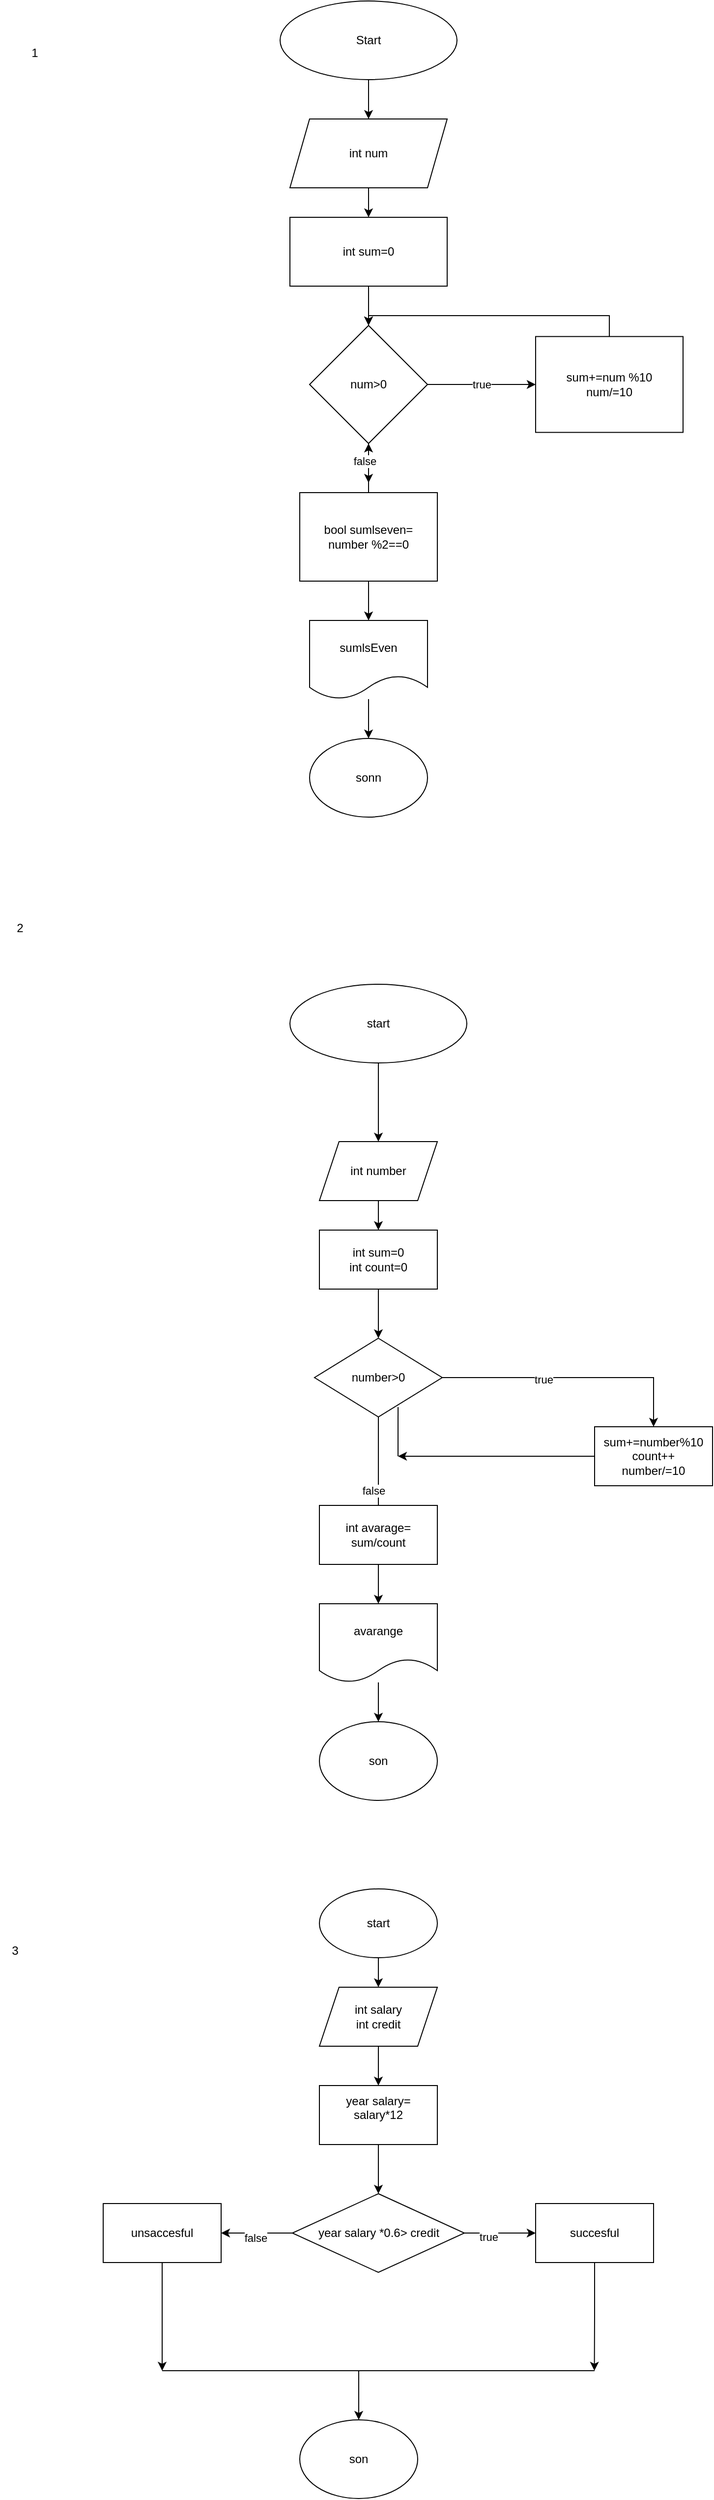 <mxfile version="24.7.17">
  <diagram name="Page-1" id="Hju3Sf6a6cfFrD0-VGYq">
    <mxGraphModel dx="836" dy="434" grid="1" gridSize="10" guides="1" tooltips="1" connect="1" arrows="1" fold="1" page="1" pageScale="1" pageWidth="850" pageHeight="1100" math="0" shadow="0">
      <root>
        <mxCell id="0" />
        <mxCell id="1" parent="0" />
        <mxCell id="AuH7G92Ql4pjoIf0qaPo-2" style="edgeStyle=orthogonalEdgeStyle;rounded=0;orthogonalLoop=1;jettySize=auto;html=1;" edge="1" parent="1" source="AuH7G92Ql4pjoIf0qaPo-1" target="AuH7G92Ql4pjoIf0qaPo-3">
          <mxGeometry relative="1" as="geometry">
            <mxPoint x="410" y="150" as="targetPoint" />
          </mxGeometry>
        </mxCell>
        <mxCell id="AuH7G92Ql4pjoIf0qaPo-18" value="" style="edgeStyle=orthogonalEdgeStyle;rounded=0;orthogonalLoop=1;jettySize=auto;html=1;" edge="1" parent="1" source="AuH7G92Ql4pjoIf0qaPo-17" target="AuH7G92Ql4pjoIf0qaPo-8">
          <mxGeometry relative="1" as="geometry" />
        </mxCell>
        <mxCell id="AuH7G92Ql4pjoIf0qaPo-21" value="" style="edgeStyle=orthogonalEdgeStyle;rounded=0;orthogonalLoop=1;jettySize=auto;html=1;" edge="1" parent="1" source="AuH7G92Ql4pjoIf0qaPo-17" target="AuH7G92Ql4pjoIf0qaPo-20">
          <mxGeometry relative="1" as="geometry" />
        </mxCell>
        <mxCell id="AuH7G92Ql4pjoIf0qaPo-17" value="bool sumlseven=&lt;div&gt;number %2==0&lt;/div&gt;" style="rounded=0;whiteSpace=wrap;html=1;" vertex="1" parent="1">
          <mxGeometry x="340" y="530" width="140" height="90" as="geometry" />
        </mxCell>
        <mxCell id="AuH7G92Ql4pjoIf0qaPo-1" value="Start" style="ellipse;whiteSpace=wrap;html=1;" vertex="1" parent="1">
          <mxGeometry x="320" y="30" width="180" height="80" as="geometry" />
        </mxCell>
        <mxCell id="AuH7G92Ql4pjoIf0qaPo-4" style="edgeStyle=orthogonalEdgeStyle;rounded=0;orthogonalLoop=1;jettySize=auto;html=1;" edge="1" parent="1" source="AuH7G92Ql4pjoIf0qaPo-3" target="AuH7G92Ql4pjoIf0qaPo-5">
          <mxGeometry relative="1" as="geometry">
            <mxPoint x="410" y="270" as="targetPoint" />
          </mxGeometry>
        </mxCell>
        <mxCell id="AuH7G92Ql4pjoIf0qaPo-3" value="int num" style="shape=parallelogram;perimeter=parallelogramPerimeter;whiteSpace=wrap;html=1;fixedSize=1;" vertex="1" parent="1">
          <mxGeometry x="330" y="150" width="160" height="70" as="geometry" />
        </mxCell>
        <mxCell id="AuH7G92Ql4pjoIf0qaPo-7" style="edgeStyle=orthogonalEdgeStyle;rounded=0;orthogonalLoop=1;jettySize=auto;html=1;" edge="1" parent="1" source="AuH7G92Ql4pjoIf0qaPo-5" target="AuH7G92Ql4pjoIf0qaPo-8">
          <mxGeometry relative="1" as="geometry">
            <mxPoint x="410" y="360" as="targetPoint" />
          </mxGeometry>
        </mxCell>
        <mxCell id="AuH7G92Ql4pjoIf0qaPo-5" value="int sum=0" style="rounded=0;whiteSpace=wrap;html=1;" vertex="1" parent="1">
          <mxGeometry x="330" y="250" width="160" height="70" as="geometry" />
        </mxCell>
        <mxCell id="AuH7G92Ql4pjoIf0qaPo-9" value="true" style="edgeStyle=orthogonalEdgeStyle;rounded=0;orthogonalLoop=1;jettySize=auto;html=1;" edge="1" parent="1" source="AuH7G92Ql4pjoIf0qaPo-8" target="AuH7G92Ql4pjoIf0qaPo-10">
          <mxGeometry relative="1" as="geometry">
            <mxPoint x="560" y="415" as="targetPoint" />
          </mxGeometry>
        </mxCell>
        <mxCell id="AuH7G92Ql4pjoIf0qaPo-16" style="edgeStyle=orthogonalEdgeStyle;rounded=0;orthogonalLoop=1;jettySize=auto;html=1;" edge="1" parent="1" source="AuH7G92Ql4pjoIf0qaPo-8">
          <mxGeometry relative="1" as="geometry">
            <mxPoint x="410" y="520" as="targetPoint" />
          </mxGeometry>
        </mxCell>
        <mxCell id="AuH7G92Ql4pjoIf0qaPo-19" value="false" style="edgeLabel;html=1;align=center;verticalAlign=middle;resizable=0;points=[];" vertex="1" connectable="0" parent="AuH7G92Ql4pjoIf0qaPo-16">
          <mxGeometry x="-0.029" y="-2" relative="1" as="geometry">
            <mxPoint x="-2" y="-2" as="offset" />
          </mxGeometry>
        </mxCell>
        <mxCell id="AuH7G92Ql4pjoIf0qaPo-8" value="num&amp;gt;0" style="rhombus;whiteSpace=wrap;html=1;direction=south;" vertex="1" parent="1">
          <mxGeometry x="350" y="360" width="120" height="120" as="geometry" />
        </mxCell>
        <mxCell id="AuH7G92Ql4pjoIf0qaPo-22" style="edgeStyle=orthogonalEdgeStyle;rounded=0;orthogonalLoop=1;jettySize=auto;html=1;" edge="1" parent="1" source="AuH7G92Ql4pjoIf0qaPo-10" target="AuH7G92Ql4pjoIf0qaPo-8">
          <mxGeometry relative="1" as="geometry">
            <Array as="points">
              <mxPoint x="655" y="350" />
              <mxPoint x="410" y="350" />
            </Array>
          </mxGeometry>
        </mxCell>
        <mxCell id="AuH7G92Ql4pjoIf0qaPo-10" value="sum+=num %10&lt;div&gt;num/=10&lt;/div&gt;" style="rounded=0;whiteSpace=wrap;html=1;" vertex="1" parent="1">
          <mxGeometry x="580" y="371.25" width="150" height="97.5" as="geometry" />
        </mxCell>
        <mxCell id="AuH7G92Ql4pjoIf0qaPo-24" value="" style="edgeStyle=orthogonalEdgeStyle;rounded=0;orthogonalLoop=1;jettySize=auto;html=1;" edge="1" parent="1" source="AuH7G92Ql4pjoIf0qaPo-20" target="AuH7G92Ql4pjoIf0qaPo-23">
          <mxGeometry relative="1" as="geometry" />
        </mxCell>
        <mxCell id="AuH7G92Ql4pjoIf0qaPo-20" value="sumlsEven" style="shape=document;whiteSpace=wrap;html=1;boundedLbl=1;" vertex="1" parent="1">
          <mxGeometry x="350" y="660" width="120" height="80" as="geometry" />
        </mxCell>
        <mxCell id="AuH7G92Ql4pjoIf0qaPo-23" value="sonn" style="ellipse;whiteSpace=wrap;html=1;" vertex="1" parent="1">
          <mxGeometry x="350" y="780" width="120" height="80" as="geometry" />
        </mxCell>
        <mxCell id="AuH7G92Ql4pjoIf0qaPo-25" value="1" style="text;html=1;align=center;verticalAlign=middle;resizable=0;points=[];autosize=1;strokeColor=none;fillColor=none;" vertex="1" parent="1">
          <mxGeometry x="55" y="68" width="30" height="30" as="geometry" />
        </mxCell>
        <mxCell id="AuH7G92Ql4pjoIf0qaPo-26" value="2" style="text;html=1;align=center;verticalAlign=middle;resizable=0;points=[];autosize=1;strokeColor=none;fillColor=none;" vertex="1" parent="1">
          <mxGeometry x="40" y="958" width="30" height="30" as="geometry" />
        </mxCell>
        <mxCell id="AuH7G92Ql4pjoIf0qaPo-29" style="edgeStyle=orthogonalEdgeStyle;rounded=0;orthogonalLoop=1;jettySize=auto;html=1;exitX=0.5;exitY=1;exitDx=0;exitDy=0;entryX=0.5;entryY=0;entryDx=0;entryDy=0;" edge="1" parent="1" source="AuH7G92Ql4pjoIf0qaPo-27" target="AuH7G92Ql4pjoIf0qaPo-28">
          <mxGeometry relative="1" as="geometry" />
        </mxCell>
        <mxCell id="AuH7G92Ql4pjoIf0qaPo-27" value="start" style="ellipse;whiteSpace=wrap;html=1;" vertex="1" parent="1">
          <mxGeometry x="330" y="1030" width="180" height="80" as="geometry" />
        </mxCell>
        <mxCell id="AuH7G92Ql4pjoIf0qaPo-30" style="edgeStyle=orthogonalEdgeStyle;rounded=0;orthogonalLoop=1;jettySize=auto;html=1;" edge="1" parent="1" source="AuH7G92Ql4pjoIf0qaPo-28" target="AuH7G92Ql4pjoIf0qaPo-31">
          <mxGeometry relative="1" as="geometry">
            <mxPoint x="420" y="1310.0" as="targetPoint" />
          </mxGeometry>
        </mxCell>
        <mxCell id="AuH7G92Ql4pjoIf0qaPo-28" value="int number" style="shape=parallelogram;perimeter=parallelogramPerimeter;whiteSpace=wrap;html=1;fixedSize=1;" vertex="1" parent="1">
          <mxGeometry x="360" y="1190" width="120" height="60" as="geometry" />
        </mxCell>
        <mxCell id="AuH7G92Ql4pjoIf0qaPo-32" style="edgeStyle=orthogonalEdgeStyle;rounded=0;orthogonalLoop=1;jettySize=auto;html=1;" edge="1" parent="1" source="AuH7G92Ql4pjoIf0qaPo-31" target="AuH7G92Ql4pjoIf0qaPo-33">
          <mxGeometry relative="1" as="geometry">
            <mxPoint x="420" y="1390" as="targetPoint" />
          </mxGeometry>
        </mxCell>
        <mxCell id="AuH7G92Ql4pjoIf0qaPo-31" value="int sum=0&lt;div&gt;int count=0&lt;/div&gt;" style="rounded=0;whiteSpace=wrap;html=1;" vertex="1" parent="1">
          <mxGeometry x="360" y="1280.0" width="120" height="60" as="geometry" />
        </mxCell>
        <mxCell id="AuH7G92Ql4pjoIf0qaPo-35" style="edgeStyle=orthogonalEdgeStyle;rounded=0;orthogonalLoop=1;jettySize=auto;html=1;" edge="1" parent="1" source="AuH7G92Ql4pjoIf0qaPo-33" target="AuH7G92Ql4pjoIf0qaPo-36">
          <mxGeometry relative="1" as="geometry">
            <mxPoint x="700" y="1510" as="targetPoint" />
          </mxGeometry>
        </mxCell>
        <mxCell id="AuH7G92Ql4pjoIf0qaPo-44" value="true" style="edgeLabel;html=1;align=center;verticalAlign=middle;resizable=0;points=[];" vertex="1" connectable="0" parent="AuH7G92Ql4pjoIf0qaPo-35">
          <mxGeometry x="-0.224" y="-2" relative="1" as="geometry">
            <mxPoint as="offset" />
          </mxGeometry>
        </mxCell>
        <mxCell id="AuH7G92Ql4pjoIf0qaPo-39" style="edgeStyle=orthogonalEdgeStyle;rounded=0;orthogonalLoop=1;jettySize=auto;html=1;" edge="1" parent="1" source="AuH7G92Ql4pjoIf0qaPo-33">
          <mxGeometry relative="1" as="geometry">
            <mxPoint x="420" y="1590" as="targetPoint" />
          </mxGeometry>
        </mxCell>
        <mxCell id="AuH7G92Ql4pjoIf0qaPo-40" value="false" style="edgeLabel;html=1;align=center;verticalAlign=middle;resizable=0;points=[];" vertex="1" connectable="0" parent="AuH7G92Ql4pjoIf0qaPo-39">
          <mxGeometry x="0.247" y="-6" relative="1" as="geometry">
            <mxPoint as="offset" />
          </mxGeometry>
        </mxCell>
        <mxCell id="AuH7G92Ql4pjoIf0qaPo-33" value="number&amp;gt;0" style="rhombus;whiteSpace=wrap;html=1;" vertex="1" parent="1">
          <mxGeometry x="355" y="1390" width="130" height="80" as="geometry" />
        </mxCell>
        <mxCell id="AuH7G92Ql4pjoIf0qaPo-37" style="edgeStyle=orthogonalEdgeStyle;rounded=0;orthogonalLoop=1;jettySize=auto;html=1;" edge="1" parent="1" source="AuH7G92Ql4pjoIf0qaPo-36">
          <mxGeometry relative="1" as="geometry">
            <mxPoint x="440" y="1510" as="targetPoint" />
          </mxGeometry>
        </mxCell>
        <mxCell id="AuH7G92Ql4pjoIf0qaPo-36" value="sum+=number%10&lt;div&gt;count++&lt;/div&gt;&lt;div&gt;number/=10&lt;/div&gt;" style="rounded=0;whiteSpace=wrap;html=1;" vertex="1" parent="1">
          <mxGeometry x="640" y="1480" width="120" height="60" as="geometry" />
        </mxCell>
        <mxCell id="AuH7G92Ql4pjoIf0qaPo-38" value="" style="endArrow=none;html=1;rounded=0;exitX=0.654;exitY=0.875;exitDx=0;exitDy=0;exitPerimeter=0;" edge="1" parent="1" source="AuH7G92Ql4pjoIf0qaPo-33">
          <mxGeometry width="50" height="50" relative="1" as="geometry">
            <mxPoint x="320" y="1390" as="sourcePoint" />
            <mxPoint x="440" y="1510" as="targetPoint" />
          </mxGeometry>
        </mxCell>
        <mxCell id="AuH7G92Ql4pjoIf0qaPo-42" style="edgeStyle=orthogonalEdgeStyle;rounded=0;orthogonalLoop=1;jettySize=auto;html=1;" edge="1" parent="1" source="AuH7G92Ql4pjoIf0qaPo-41" target="AuH7G92Ql4pjoIf0qaPo-43">
          <mxGeometry relative="1" as="geometry">
            <mxPoint x="420" y="1680" as="targetPoint" />
          </mxGeometry>
        </mxCell>
        <mxCell id="AuH7G92Ql4pjoIf0qaPo-41" value="int avarage= sum/count" style="rounded=0;whiteSpace=wrap;html=1;" vertex="1" parent="1">
          <mxGeometry x="360" y="1560" width="120" height="60" as="geometry" />
        </mxCell>
        <mxCell id="AuH7G92Ql4pjoIf0qaPo-45" style="edgeStyle=orthogonalEdgeStyle;rounded=0;orthogonalLoop=1;jettySize=auto;html=1;" edge="1" parent="1" source="AuH7G92Ql4pjoIf0qaPo-43" target="AuH7G92Ql4pjoIf0qaPo-46">
          <mxGeometry relative="1" as="geometry">
            <mxPoint x="420" y="1790" as="targetPoint" />
          </mxGeometry>
        </mxCell>
        <mxCell id="AuH7G92Ql4pjoIf0qaPo-43" value="avarange" style="shape=document;whiteSpace=wrap;html=1;boundedLbl=1;" vertex="1" parent="1">
          <mxGeometry x="360" y="1660" width="120" height="80" as="geometry" />
        </mxCell>
        <mxCell id="AuH7G92Ql4pjoIf0qaPo-46" value="son" style="ellipse;whiteSpace=wrap;html=1;" vertex="1" parent="1">
          <mxGeometry x="360" y="1780" width="120" height="80" as="geometry" />
        </mxCell>
        <mxCell id="AuH7G92Ql4pjoIf0qaPo-47" value="3" style="text;html=1;align=center;verticalAlign=middle;resizable=0;points=[];autosize=1;strokeColor=none;fillColor=none;" vertex="1" parent="1">
          <mxGeometry x="35" y="1998" width="30" height="30" as="geometry" />
        </mxCell>
        <mxCell id="AuH7G92Ql4pjoIf0qaPo-49" style="edgeStyle=orthogonalEdgeStyle;rounded=0;orthogonalLoop=1;jettySize=auto;html=1;" edge="1" parent="1" source="AuH7G92Ql4pjoIf0qaPo-48" target="AuH7G92Ql4pjoIf0qaPo-50">
          <mxGeometry relative="1" as="geometry">
            <mxPoint x="420" y="2050" as="targetPoint" />
          </mxGeometry>
        </mxCell>
        <mxCell id="AuH7G92Ql4pjoIf0qaPo-48" value="start" style="ellipse;whiteSpace=wrap;html=1;" vertex="1" parent="1">
          <mxGeometry x="360" y="1950" width="120" height="70" as="geometry" />
        </mxCell>
        <mxCell id="AuH7G92Ql4pjoIf0qaPo-51" style="edgeStyle=orthogonalEdgeStyle;rounded=0;orthogonalLoop=1;jettySize=auto;html=1;" edge="1" parent="1" source="AuH7G92Ql4pjoIf0qaPo-50" target="AuH7G92Ql4pjoIf0qaPo-52">
          <mxGeometry relative="1" as="geometry">
            <mxPoint x="420" y="2150" as="targetPoint" />
          </mxGeometry>
        </mxCell>
        <mxCell id="AuH7G92Ql4pjoIf0qaPo-50" value="int salary&lt;div&gt;int credit&lt;/div&gt;" style="shape=parallelogram;perimeter=parallelogramPerimeter;whiteSpace=wrap;html=1;fixedSize=1;" vertex="1" parent="1">
          <mxGeometry x="360" y="2050" width="120" height="60" as="geometry" />
        </mxCell>
        <mxCell id="AuH7G92Ql4pjoIf0qaPo-53" style="edgeStyle=orthogonalEdgeStyle;rounded=0;orthogonalLoop=1;jettySize=auto;html=1;" edge="1" parent="1" source="AuH7G92Ql4pjoIf0qaPo-52" target="AuH7G92Ql4pjoIf0qaPo-54">
          <mxGeometry relative="1" as="geometry">
            <mxPoint x="420" y="2250" as="targetPoint" />
          </mxGeometry>
        </mxCell>
        <mxCell id="AuH7G92Ql4pjoIf0qaPo-52" value="year salary= salary*12&lt;div&gt;&lt;br&gt;&lt;/div&gt;" style="rounded=0;whiteSpace=wrap;html=1;" vertex="1" parent="1">
          <mxGeometry x="360" y="2150" width="120" height="60" as="geometry" />
        </mxCell>
        <mxCell id="AuH7G92Ql4pjoIf0qaPo-55" style="edgeStyle=orthogonalEdgeStyle;rounded=0;orthogonalLoop=1;jettySize=auto;html=1;" edge="1" parent="1" source="AuH7G92Ql4pjoIf0qaPo-54" target="AuH7G92Ql4pjoIf0qaPo-56">
          <mxGeometry relative="1" as="geometry">
            <mxPoint x="570" y="2300" as="targetPoint" />
          </mxGeometry>
        </mxCell>
        <mxCell id="AuH7G92Ql4pjoIf0qaPo-57" value="true" style="edgeLabel;html=1;align=center;verticalAlign=middle;resizable=0;points=[];" vertex="1" connectable="0" parent="AuH7G92Ql4pjoIf0qaPo-55">
          <mxGeometry x="-0.322" y="-4" relative="1" as="geometry">
            <mxPoint as="offset" />
          </mxGeometry>
        </mxCell>
        <mxCell id="AuH7G92Ql4pjoIf0qaPo-58" style="edgeStyle=orthogonalEdgeStyle;rounded=0;orthogonalLoop=1;jettySize=auto;html=1;" edge="1" parent="1" source="AuH7G92Ql4pjoIf0qaPo-54" target="AuH7G92Ql4pjoIf0qaPo-59">
          <mxGeometry relative="1" as="geometry">
            <mxPoint x="280" y="2300" as="targetPoint" />
          </mxGeometry>
        </mxCell>
        <mxCell id="AuH7G92Ql4pjoIf0qaPo-60" value="false" style="edgeLabel;html=1;align=center;verticalAlign=middle;resizable=0;points=[];" vertex="1" connectable="0" parent="AuH7G92Ql4pjoIf0qaPo-58">
          <mxGeometry x="0.028" y="5" relative="1" as="geometry">
            <mxPoint as="offset" />
          </mxGeometry>
        </mxCell>
        <mxCell id="AuH7G92Ql4pjoIf0qaPo-54" value="year salary *0.6&amp;gt; credit" style="rhombus;whiteSpace=wrap;html=1;" vertex="1" parent="1">
          <mxGeometry x="332.5" y="2260" width="175" height="80" as="geometry" />
        </mxCell>
        <mxCell id="AuH7G92Ql4pjoIf0qaPo-62" style="edgeStyle=orthogonalEdgeStyle;rounded=0;orthogonalLoop=1;jettySize=auto;html=1;exitX=0.5;exitY=1;exitDx=0;exitDy=0;" edge="1" parent="1" source="AuH7G92Ql4pjoIf0qaPo-56">
          <mxGeometry relative="1" as="geometry">
            <mxPoint x="639.789" y="2440" as="targetPoint" />
          </mxGeometry>
        </mxCell>
        <mxCell id="AuH7G92Ql4pjoIf0qaPo-56" value="succesful" style="rounded=0;whiteSpace=wrap;html=1;" vertex="1" parent="1">
          <mxGeometry x="580" y="2270" width="120" height="60" as="geometry" />
        </mxCell>
        <mxCell id="AuH7G92Ql4pjoIf0qaPo-61" style="edgeStyle=orthogonalEdgeStyle;rounded=0;orthogonalLoop=1;jettySize=auto;html=1;" edge="1" parent="1" source="AuH7G92Ql4pjoIf0qaPo-59">
          <mxGeometry relative="1" as="geometry">
            <mxPoint x="200" y="2440" as="targetPoint" />
          </mxGeometry>
        </mxCell>
        <mxCell id="AuH7G92Ql4pjoIf0qaPo-59" value="unsaccesful" style="rounded=0;whiteSpace=wrap;html=1;" vertex="1" parent="1">
          <mxGeometry x="140" y="2270" width="120" height="60" as="geometry" />
        </mxCell>
        <mxCell id="AuH7G92Ql4pjoIf0qaPo-63" value="" style="endArrow=none;html=1;rounded=0;" edge="1" parent="1">
          <mxGeometry width="50" height="50" relative="1" as="geometry">
            <mxPoint x="200" y="2440" as="sourcePoint" />
            <mxPoint x="640" y="2440" as="targetPoint" />
            <Array as="points">
              <mxPoint x="420" y="2440" />
            </Array>
          </mxGeometry>
        </mxCell>
        <mxCell id="AuH7G92Ql4pjoIf0qaPo-64" value="" style="endArrow=classic;html=1;rounded=0;" edge="1" parent="1" target="AuH7G92Ql4pjoIf0qaPo-65">
          <mxGeometry width="50" height="50" relative="1" as="geometry">
            <mxPoint x="400" y="2440" as="sourcePoint" />
            <mxPoint x="400" y="2520" as="targetPoint" />
          </mxGeometry>
        </mxCell>
        <mxCell id="AuH7G92Ql4pjoIf0qaPo-65" value="son" style="ellipse;whiteSpace=wrap;html=1;" vertex="1" parent="1">
          <mxGeometry x="340" y="2490" width="120" height="80" as="geometry" />
        </mxCell>
      </root>
    </mxGraphModel>
  </diagram>
</mxfile>
